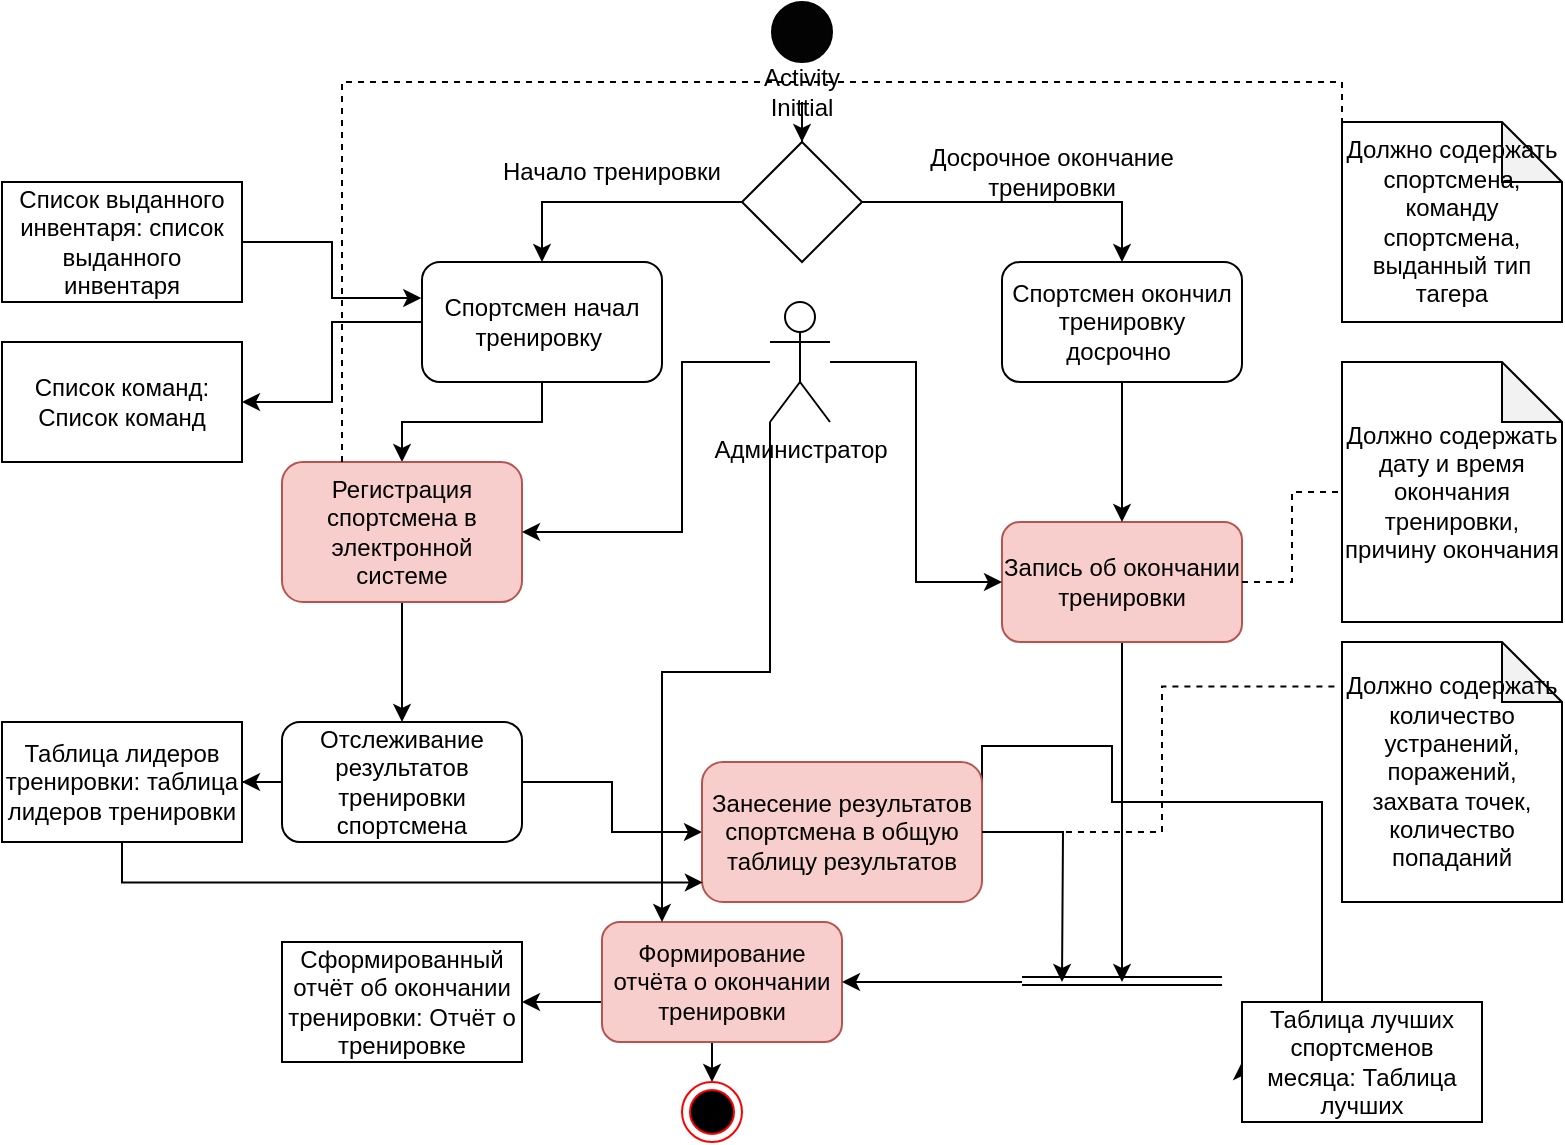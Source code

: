 <mxfile version="22.1.5" type="device">
  <diagram id="l7JdewE_dLOG6l5-0Vy7" name="Страница — 1">
    <mxGraphModel dx="832" dy="517" grid="1" gridSize="10" guides="1" tooltips="1" connect="1" arrows="1" fold="1" page="1" pageScale="1" pageWidth="827" pageHeight="1169" math="0" shadow="0">
      <root>
        <mxCell id="0" />
        <mxCell id="1" parent="0" />
        <mxCell id="Oq0O9l1t6l_6nkdDXVSP-32" style="edgeStyle=orthogonalEdgeStyle;rounded=0;orthogonalLoop=1;jettySize=auto;html=1;entryX=0.5;entryY=0;entryDx=0;entryDy=0;" parent="1" source="Oq0O9l1t6l_6nkdDXVSP-2" target="Oq0O9l1t6l_6nkdDXVSP-3" edge="1">
          <mxGeometry relative="1" as="geometry" />
        </mxCell>
        <mxCell id="Oq0O9l1t6l_6nkdDXVSP-1" value="" style="ellipse;whiteSpace=wrap;html=1;aspect=fixed;fillColor=#030303;" parent="1" vertex="1">
          <mxGeometry x="385" y="10" width="30" height="30" as="geometry" />
        </mxCell>
        <mxCell id="Oq0O9l1t6l_6nkdDXVSP-34" style="edgeStyle=orthogonalEdgeStyle;rounded=0;orthogonalLoop=1;jettySize=auto;html=1;entryX=0.5;entryY=0;entryDx=0;entryDy=0;" parent="1" source="Oq0O9l1t6l_6nkdDXVSP-3" target="Oq0O9l1t6l_6nkdDXVSP-6" edge="1">
          <mxGeometry relative="1" as="geometry" />
        </mxCell>
        <mxCell id="Oq0O9l1t6l_6nkdDXVSP-35" style="edgeStyle=orthogonalEdgeStyle;rounded=0;orthogonalLoop=1;jettySize=auto;html=1;entryX=0.5;entryY=0;entryDx=0;entryDy=0;" parent="1" source="Oq0O9l1t6l_6nkdDXVSP-3" target="Oq0O9l1t6l_6nkdDXVSP-5" edge="1">
          <mxGeometry relative="1" as="geometry" />
        </mxCell>
        <mxCell id="Oq0O9l1t6l_6nkdDXVSP-3" value="" style="rhombus;whiteSpace=wrap;html=1;" parent="1" vertex="1">
          <mxGeometry x="370" y="80" width="60" height="60" as="geometry" />
        </mxCell>
        <mxCell id="Oq0O9l1t6l_6nkdDXVSP-42" style="edgeStyle=orthogonalEdgeStyle;rounded=0;orthogonalLoop=1;jettySize=auto;html=1;" parent="1" source="Oq0O9l1t6l_6nkdDXVSP-4" edge="1">
          <mxGeometry relative="1" as="geometry">
            <mxPoint x="560" y="500" as="targetPoint" />
          </mxGeometry>
        </mxCell>
        <mxCell id="Oq0O9l1t6l_6nkdDXVSP-4" value="Запись об окончании тренировки" style="rounded=1;whiteSpace=wrap;html=1;fillColor=#f8cecc;strokeColor=#b85450;" parent="1" vertex="1">
          <mxGeometry x="500" y="270" width="120" height="60" as="geometry" />
        </mxCell>
        <mxCell id="Oq0O9l1t6l_6nkdDXVSP-25" style="edgeStyle=orthogonalEdgeStyle;rounded=0;orthogonalLoop=1;jettySize=auto;html=1;entryX=0.5;entryY=0;entryDx=0;entryDy=0;" parent="1" source="Oq0O9l1t6l_6nkdDXVSP-5" target="Oq0O9l1t6l_6nkdDXVSP-4" edge="1">
          <mxGeometry relative="1" as="geometry" />
        </mxCell>
        <mxCell id="Oq0O9l1t6l_6nkdDXVSP-5" value="Спортсмен окончил тренировку досрочно&amp;nbsp;" style="rounded=1;whiteSpace=wrap;html=1;" parent="1" vertex="1">
          <mxGeometry x="500" y="140" width="120" height="60" as="geometry" />
        </mxCell>
        <mxCell id="Oq0O9l1t6l_6nkdDXVSP-10" style="edgeStyle=orthogonalEdgeStyle;rounded=0;orthogonalLoop=1;jettySize=auto;html=1;entryX=1;entryY=0.5;entryDx=0;entryDy=0;" parent="1" source="Oq0O9l1t6l_6nkdDXVSP-6" target="Oq0O9l1t6l_6nkdDXVSP-7" edge="1">
          <mxGeometry relative="1" as="geometry" />
        </mxCell>
        <mxCell id="Oq0O9l1t6l_6nkdDXVSP-13" style="edgeStyle=orthogonalEdgeStyle;rounded=0;orthogonalLoop=1;jettySize=auto;html=1;entryX=0.5;entryY=0;entryDx=0;entryDy=0;" parent="1" source="Oq0O9l1t6l_6nkdDXVSP-6" target="Oq0O9l1t6l_6nkdDXVSP-14" edge="1">
          <mxGeometry relative="1" as="geometry">
            <mxPoint x="250" y="270" as="targetPoint" />
          </mxGeometry>
        </mxCell>
        <mxCell id="Oq0O9l1t6l_6nkdDXVSP-6" value="Спортсмен начал тренировку&amp;nbsp;" style="rounded=1;whiteSpace=wrap;html=1;" parent="1" vertex="1">
          <mxGeometry x="210" y="140" width="120" height="60" as="geometry" />
        </mxCell>
        <mxCell id="Oq0O9l1t6l_6nkdDXVSP-7" value="Cписок команд: Список команд" style="rounded=0;whiteSpace=wrap;html=1;" parent="1" vertex="1">
          <mxGeometry y="180" width="120" height="60" as="geometry" />
        </mxCell>
        <mxCell id="Oq0O9l1t6l_6nkdDXVSP-11" style="edgeStyle=orthogonalEdgeStyle;rounded=0;orthogonalLoop=1;jettySize=auto;html=1;entryX=-0.003;entryY=0.3;entryDx=0;entryDy=0;entryPerimeter=0;" parent="1" source="Oq0O9l1t6l_6nkdDXVSP-8" target="Oq0O9l1t6l_6nkdDXVSP-6" edge="1">
          <mxGeometry relative="1" as="geometry" />
        </mxCell>
        <mxCell id="Oq0O9l1t6l_6nkdDXVSP-8" value="Список выданного инвентаря: список выданного инвентаря" style="rounded=0;whiteSpace=wrap;html=1;" parent="1" vertex="1">
          <mxGeometry y="100" width="120" height="60" as="geometry" />
        </mxCell>
        <mxCell id="Oq0O9l1t6l_6nkdDXVSP-18" style="edgeStyle=orthogonalEdgeStyle;rounded=0;orthogonalLoop=1;jettySize=auto;html=1;entryX=0.5;entryY=0;entryDx=0;entryDy=0;" parent="1" source="Oq0O9l1t6l_6nkdDXVSP-14" target="Oq0O9l1t6l_6nkdDXVSP-16" edge="1">
          <mxGeometry relative="1" as="geometry" />
        </mxCell>
        <mxCell id="Oq0O9l1t6l_6nkdDXVSP-14" value="Регистрация спортсмена в электронной системе" style="rounded=1;whiteSpace=wrap;html=1;fillColor=#f8cecc;strokeColor=#b85450;" parent="1" vertex="1">
          <mxGeometry x="140" y="240" width="120" height="70" as="geometry" />
        </mxCell>
        <mxCell id="Oq0O9l1t6l_6nkdDXVSP-21" style="edgeStyle=orthogonalEdgeStyle;rounded=0;orthogonalLoop=1;jettySize=auto;html=1;entryX=1;entryY=0.5;entryDx=0;entryDy=0;" parent="1" source="Oq0O9l1t6l_6nkdDXVSP-16" target="Oq0O9l1t6l_6nkdDXVSP-20" edge="1">
          <mxGeometry relative="1" as="geometry" />
        </mxCell>
        <mxCell id="Oq0O9l1t6l_6nkdDXVSP-23" style="edgeStyle=orthogonalEdgeStyle;rounded=0;orthogonalLoop=1;jettySize=auto;html=1;entryX=0;entryY=0.5;entryDx=0;entryDy=0;" parent="1" source="Oq0O9l1t6l_6nkdDXVSP-16" target="Oq0O9l1t6l_6nkdDXVSP-22" edge="1">
          <mxGeometry relative="1" as="geometry" />
        </mxCell>
        <mxCell id="Oq0O9l1t6l_6nkdDXVSP-16" value="Отслеживание результатов тренировки спортсмена" style="rounded=1;whiteSpace=wrap;html=1;" parent="1" vertex="1">
          <mxGeometry x="140" y="370" width="120" height="60" as="geometry" />
        </mxCell>
        <mxCell id="Oq0O9l1t6l_6nkdDXVSP-20" value="Таблица лидеров тренировки: таблица лидеров тренировки" style="rounded=0;whiteSpace=wrap;html=1;" parent="1" vertex="1">
          <mxGeometry y="370" width="120" height="60" as="geometry" />
        </mxCell>
        <mxCell id="Oq0O9l1t6l_6nkdDXVSP-41" style="edgeStyle=orthogonalEdgeStyle;rounded=0;orthogonalLoop=1;jettySize=auto;html=1;" parent="1" source="Oq0O9l1t6l_6nkdDXVSP-22" edge="1">
          <mxGeometry relative="1" as="geometry">
            <mxPoint x="530.0" y="500" as="targetPoint" />
          </mxGeometry>
        </mxCell>
        <mxCell id="Oq0O9l1t6l_6nkdDXVSP-45" style="edgeStyle=orthogonalEdgeStyle;rounded=0;orthogonalLoop=1;jettySize=auto;html=1;exitX=1;exitY=0.25;exitDx=0;exitDy=0;entryX=0;entryY=0.5;entryDx=0;entryDy=0;" parent="1" source="Oq0O9l1t6l_6nkdDXVSP-22" target="Oq0O9l1t6l_6nkdDXVSP-44" edge="1">
          <mxGeometry relative="1" as="geometry">
            <mxPoint x="690" y="410" as="targetPoint" />
            <Array as="points">
              <mxPoint x="555" y="382" />
              <mxPoint x="555" y="410" />
              <mxPoint x="660" y="410" />
              <mxPoint x="660" y="550" />
            </Array>
          </mxGeometry>
        </mxCell>
        <mxCell id="Oq0O9l1t6l_6nkdDXVSP-22" value="Занесение результатов спортсмена в общую таблицу результатов" style="rounded=1;whiteSpace=wrap;html=1;fillColor=#f8cecc;strokeColor=#b85450;" parent="1" vertex="1">
          <mxGeometry x="350" y="390" width="140" height="70" as="geometry" />
        </mxCell>
        <mxCell id="Oq0O9l1t6l_6nkdDXVSP-51" style="edgeStyle=orthogonalEdgeStyle;rounded=0;orthogonalLoop=1;jettySize=auto;html=1;entryX=1;entryY=0.5;entryDx=0;entryDy=0;" parent="1" source="Oq0O9l1t6l_6nkdDXVSP-29" target="Oq0O9l1t6l_6nkdDXVSP-50" edge="1">
          <mxGeometry relative="1" as="geometry">
            <Array as="points">
              <mxPoint x="260" y="510" />
              <mxPoint x="260" y="510" />
            </Array>
          </mxGeometry>
        </mxCell>
        <mxCell id="Oq0O9l1t6l_6nkdDXVSP-54" style="edgeStyle=orthogonalEdgeStyle;rounded=0;orthogonalLoop=1;jettySize=auto;html=1;entryX=0.5;entryY=0;entryDx=0;entryDy=0;" parent="1" source="Oq0O9l1t6l_6nkdDXVSP-29" target="Oq0O9l1t6l_6nkdDXVSP-52" edge="1">
          <mxGeometry relative="1" as="geometry">
            <Array as="points">
              <mxPoint x="355" y="540" />
              <mxPoint x="355" y="540" />
            </Array>
          </mxGeometry>
        </mxCell>
        <mxCell id="Oq0O9l1t6l_6nkdDXVSP-29" value="Формирование отчёта о окончании тренировки" style="rounded=1;whiteSpace=wrap;html=1;fillColor=#f8cecc;strokeColor=#b85450;" parent="1" vertex="1">
          <mxGeometry x="300" y="470" width="120" height="60" as="geometry" />
        </mxCell>
        <mxCell id="Oq0O9l1t6l_6nkdDXVSP-2" value="Activity Inittial" style="text;html=1;strokeColor=none;fillColor=none;align=center;verticalAlign=middle;whiteSpace=wrap;rounded=0;" parent="1" vertex="1">
          <mxGeometry x="370" y="40" width="60" height="30" as="geometry" />
        </mxCell>
        <mxCell id="Oq0O9l1t6l_6nkdDXVSP-36" value="Досрочное окончание тренировки" style="text;html=1;strokeColor=none;fillColor=none;align=center;verticalAlign=middle;whiteSpace=wrap;rounded=0;" parent="1" vertex="1">
          <mxGeometry x="460" y="80" width="130" height="30" as="geometry" />
        </mxCell>
        <mxCell id="Oq0O9l1t6l_6nkdDXVSP-37" value="Начало тренировки" style="text;html=1;strokeColor=none;fillColor=none;align=center;verticalAlign=middle;whiteSpace=wrap;rounded=0;" parent="1" vertex="1">
          <mxGeometry x="240" y="80" width="130" height="30" as="geometry" />
        </mxCell>
        <mxCell id="Oq0O9l1t6l_6nkdDXVSP-40" value="" style="shape=link;html=1;rounded=0;" parent="1" edge="1">
          <mxGeometry width="100" relative="1" as="geometry">
            <mxPoint x="510" y="499.44" as="sourcePoint" />
            <mxPoint x="610" y="499.44" as="targetPoint" />
          </mxGeometry>
        </mxCell>
        <mxCell id="Oq0O9l1t6l_6nkdDXVSP-47" style="edgeStyle=orthogonalEdgeStyle;rounded=0;orthogonalLoop=1;jettySize=auto;html=1;entryX=1;entryY=0.5;entryDx=0;entryDy=0;" parent="1" source="Oq0O9l1t6l_6nkdDXVSP-43" target="Oq0O9l1t6l_6nkdDXVSP-14" edge="1">
          <mxGeometry relative="1" as="geometry">
            <Array as="points">
              <mxPoint x="340" y="190" />
              <mxPoint x="340" y="275" />
            </Array>
          </mxGeometry>
        </mxCell>
        <mxCell id="Oq0O9l1t6l_6nkdDXVSP-48" style="edgeStyle=orthogonalEdgeStyle;rounded=0;orthogonalLoop=1;jettySize=auto;html=1;entryX=0;entryY=0.5;entryDx=0;entryDy=0;" parent="1" source="Oq0O9l1t6l_6nkdDXVSP-43" target="Oq0O9l1t6l_6nkdDXVSP-4" edge="1">
          <mxGeometry relative="1" as="geometry" />
        </mxCell>
        <mxCell id="Oq0O9l1t6l_6nkdDXVSP-49" style="edgeStyle=orthogonalEdgeStyle;rounded=0;orthogonalLoop=1;jettySize=auto;html=1;exitX=0;exitY=1;exitDx=0;exitDy=0;exitPerimeter=0;entryX=0.25;entryY=0;entryDx=0;entryDy=0;" parent="1" source="Oq0O9l1t6l_6nkdDXVSP-43" target="Oq0O9l1t6l_6nkdDXVSP-29" edge="1">
          <mxGeometry relative="1" as="geometry" />
        </mxCell>
        <mxCell id="Oq0O9l1t6l_6nkdDXVSP-43" value="Администратор" style="shape=umlActor;verticalLabelPosition=bottom;verticalAlign=top;html=1;outlineConnect=0;" parent="1" vertex="1">
          <mxGeometry x="384" y="160" width="30" height="60" as="geometry" />
        </mxCell>
        <mxCell id="Oq0O9l1t6l_6nkdDXVSP-44" value="Таблица лучших спортсменов месяца: Таблица лучших" style="rounded=0;whiteSpace=wrap;html=1;" parent="1" vertex="1">
          <mxGeometry x="620" y="510" width="120" height="60" as="geometry" />
        </mxCell>
        <mxCell id="Oq0O9l1t6l_6nkdDXVSP-46" value="" style="endArrow=none;html=1;rounded=0;exitX=1;exitY=0.5;exitDx=0;exitDy=0;endFill=0;startArrow=classic;startFill=1;" parent="1" source="Oq0O9l1t6l_6nkdDXVSP-29" edge="1">
          <mxGeometry width="50" height="50" relative="1" as="geometry">
            <mxPoint x="460" y="550" as="sourcePoint" />
            <mxPoint x="510" y="500" as="targetPoint" />
          </mxGeometry>
        </mxCell>
        <mxCell id="Oq0O9l1t6l_6nkdDXVSP-50" value="Сформированный отчёт об окончании тренировки: Отчёт о тренировке" style="rounded=0;whiteSpace=wrap;html=1;" parent="1" vertex="1">
          <mxGeometry x="140" y="480" width="120" height="60" as="geometry" />
        </mxCell>
        <mxCell id="Oq0O9l1t6l_6nkdDXVSP-52" value="" style="ellipse;html=1;shape=endState;fillColor=#000000;strokeColor=#ff0000;" parent="1" vertex="1">
          <mxGeometry x="340" y="550" width="30" height="30" as="geometry" />
        </mxCell>
        <mxCell id="Oq0O9l1t6l_6nkdDXVSP-55" value="Должно содержать&lt;br&gt;спортсмена, команду спортсмена, выданный тип тагера" style="shape=note;whiteSpace=wrap;html=1;backgroundOutline=1;darkOpacity=0.05;" parent="1" vertex="1">
          <mxGeometry x="670" y="70" width="110" height="100" as="geometry" />
        </mxCell>
        <mxCell id="Oq0O9l1t6l_6nkdDXVSP-56" value="Должно содержать дату и время окончания тренировки, причину окончания" style="shape=note;whiteSpace=wrap;html=1;backgroundOutline=1;darkOpacity=0.05;" parent="1" vertex="1">
          <mxGeometry x="670" y="190" width="110" height="130" as="geometry" />
        </mxCell>
        <mxCell id="Oq0O9l1t6l_6nkdDXVSP-57" style="edgeStyle=orthogonalEdgeStyle;rounded=0;orthogonalLoop=1;jettySize=auto;html=1;entryX=0;entryY=0.5;entryDx=0;entryDy=0;entryPerimeter=0;dashed=1;endArrow=none;endFill=0;" parent="1" source="Oq0O9l1t6l_6nkdDXVSP-4" target="Oq0O9l1t6l_6nkdDXVSP-56" edge="1">
          <mxGeometry relative="1" as="geometry" />
        </mxCell>
        <mxCell id="Oq0O9l1t6l_6nkdDXVSP-58" style="edgeStyle=orthogonalEdgeStyle;rounded=0;orthogonalLoop=1;jettySize=auto;html=1;entryX=0;entryY=0;entryDx=0;entryDy=0;entryPerimeter=0;exitX=0.25;exitY=0;exitDx=0;exitDy=0;dashed=1;endArrow=none;endFill=0;" parent="1" source="Oq0O9l1t6l_6nkdDXVSP-14" target="Oq0O9l1t6l_6nkdDXVSP-55" edge="1">
          <mxGeometry relative="1" as="geometry" />
        </mxCell>
        <mxCell id="Oq0O9l1t6l_6nkdDXVSP-61" value="Должно содержать количество устранений, поражений, захвата точек, количество попаданий" style="shape=note;whiteSpace=wrap;html=1;backgroundOutline=1;darkOpacity=0.05;" parent="1" vertex="1">
          <mxGeometry x="670" y="330" width="110" height="130" as="geometry" />
        </mxCell>
        <mxCell id="Oq0O9l1t6l_6nkdDXVSP-62" style="edgeStyle=orthogonalEdgeStyle;rounded=0;orthogonalLoop=1;jettySize=auto;html=1;entryX=-0.033;entryY=0.171;entryDx=0;entryDy=0;entryPerimeter=0;dashed=1;endArrow=none;endFill=0;" parent="1" source="Oq0O9l1t6l_6nkdDXVSP-22" target="Oq0O9l1t6l_6nkdDXVSP-61" edge="1">
          <mxGeometry relative="1" as="geometry" />
        </mxCell>
        <mxCell id="EAVDjA2g_pIoCQw2Lq_h-1" style="edgeStyle=orthogonalEdgeStyle;rounded=0;orthogonalLoop=1;jettySize=auto;html=1;entryX=0.003;entryY=0.86;entryDx=0;entryDy=0;entryPerimeter=0;exitX=0.5;exitY=1;exitDx=0;exitDy=0;endArrow=classic;endFill=1;startArrow=none;startFill=0;" parent="1" source="Oq0O9l1t6l_6nkdDXVSP-20" target="Oq0O9l1t6l_6nkdDXVSP-22" edge="1">
          <mxGeometry relative="1" as="geometry">
            <Array as="points">
              <mxPoint x="60" y="450" />
            </Array>
          </mxGeometry>
        </mxCell>
      </root>
    </mxGraphModel>
  </diagram>
</mxfile>
